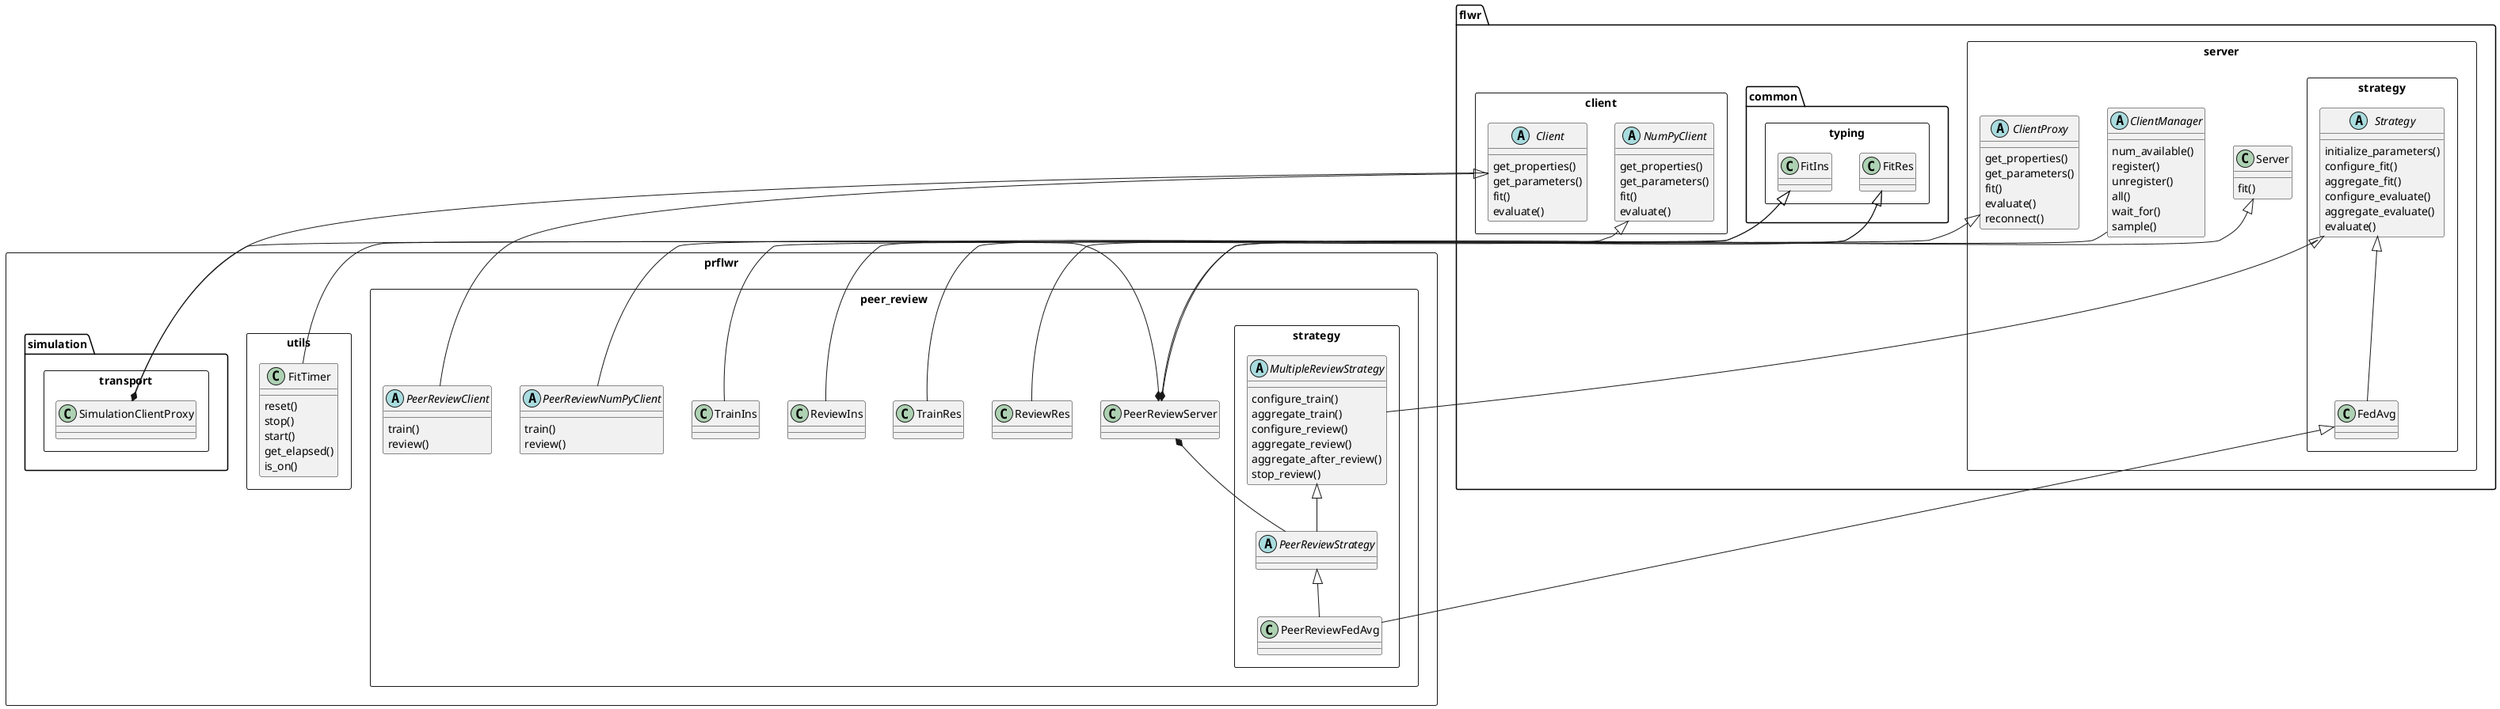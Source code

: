 @startuml prflwr_class

package flwr.server <<Rectangle>> {

    class Server {
        fit()
    }

    abstract ClientManager {
        num_available()
        register()
        unregister()
        all()
        wait_for()
        sample()
    }

    abstract ClientProxy {
        get_properties()
        get_parameters()
        fit()
        evaluate()
        reconnect()
    }

}

package flwr.server.strategy <<Rectangle>> {

    abstract Strategy {
        initialize_parameters()
        configure_fit()
        aggregate_fit()
        configure_evaluate()
        aggregate_evaluate()
        evaluate()
    }

    class FedAvg{
    }

}

package flwr.common.typing <<Rectangle>> {

    class FitIns{
    }

    class FitRes{
    }

}

package flwr.client <<Rectangle>> {

    abstract NumPyClient {
        get_properties()
        get_parameters()
        fit()
        evaluate()
    }

    abstract Client {
        get_properties()
        get_parameters()
        fit()
        evaluate()
    }

}


package prflwr <<Rectangle>> {

    package prflwr.peer_review <<Rectangle>> {

        abstract PeerReviewNumPyClient {
            train()
            review()
        }

        abstract PeerReviewClient {
            train()
            review()
        }

        class PeerReviewServer{
        }

        class TrainIns{
        }

        class ReviewIns{
        }

        class TrainRes{
        }

        class ReviewRes{
        }

        package prflwr.peer_review.strategy <<Rectangle>> {

            abstract MultipleReviewStrategy {
                configure_train()
                aggregate_train()
                configure_review()
                aggregate_review()
                aggregate_after_review()
                stop_review()
            }

            abstract PeerReviewStrategy {
            }

            class PeerReviewFedAvg {
            }

        }

    }

    package prflwr.utils <<Rectangle>> {

        class FitTimer{
            reset()
            stop()
            start()
            get_elapsed()
            is_on()
        }

    }

    package prflwr.simulation.transport <<Rectangle>> {

        class SimulationClientProxy{
        }

    }
}

SimulationClientProxy *-u- Client

PeerReviewNumPyClient -u-|> NumPyClient
PeerReviewClient -u-|> Client

SimulationClientProxy -u-|> ClientProxy

PeerReviewServer -u-|> Server
PeerReviewServer *-- ClientManager
PeerReviewServer *-l- FitTimer
PeerReviewServer *-- PeerReviewStrategy

FedAvg -u-|> Strategy
PeerReviewFedAvg -r-|> FedAvg
PeerReviewFedAvg -u-|> PeerReviewStrategy
PeerReviewStrategy -u-|> MultipleReviewStrategy
MultipleReviewStrategy -r-|> Strategy

TrainIns -u-|>  FitIns
ReviewIns -u-|>  FitIns
TrainRes -u-|>  FitRes
ReviewRes -u-|>  FitRes
@enduml
